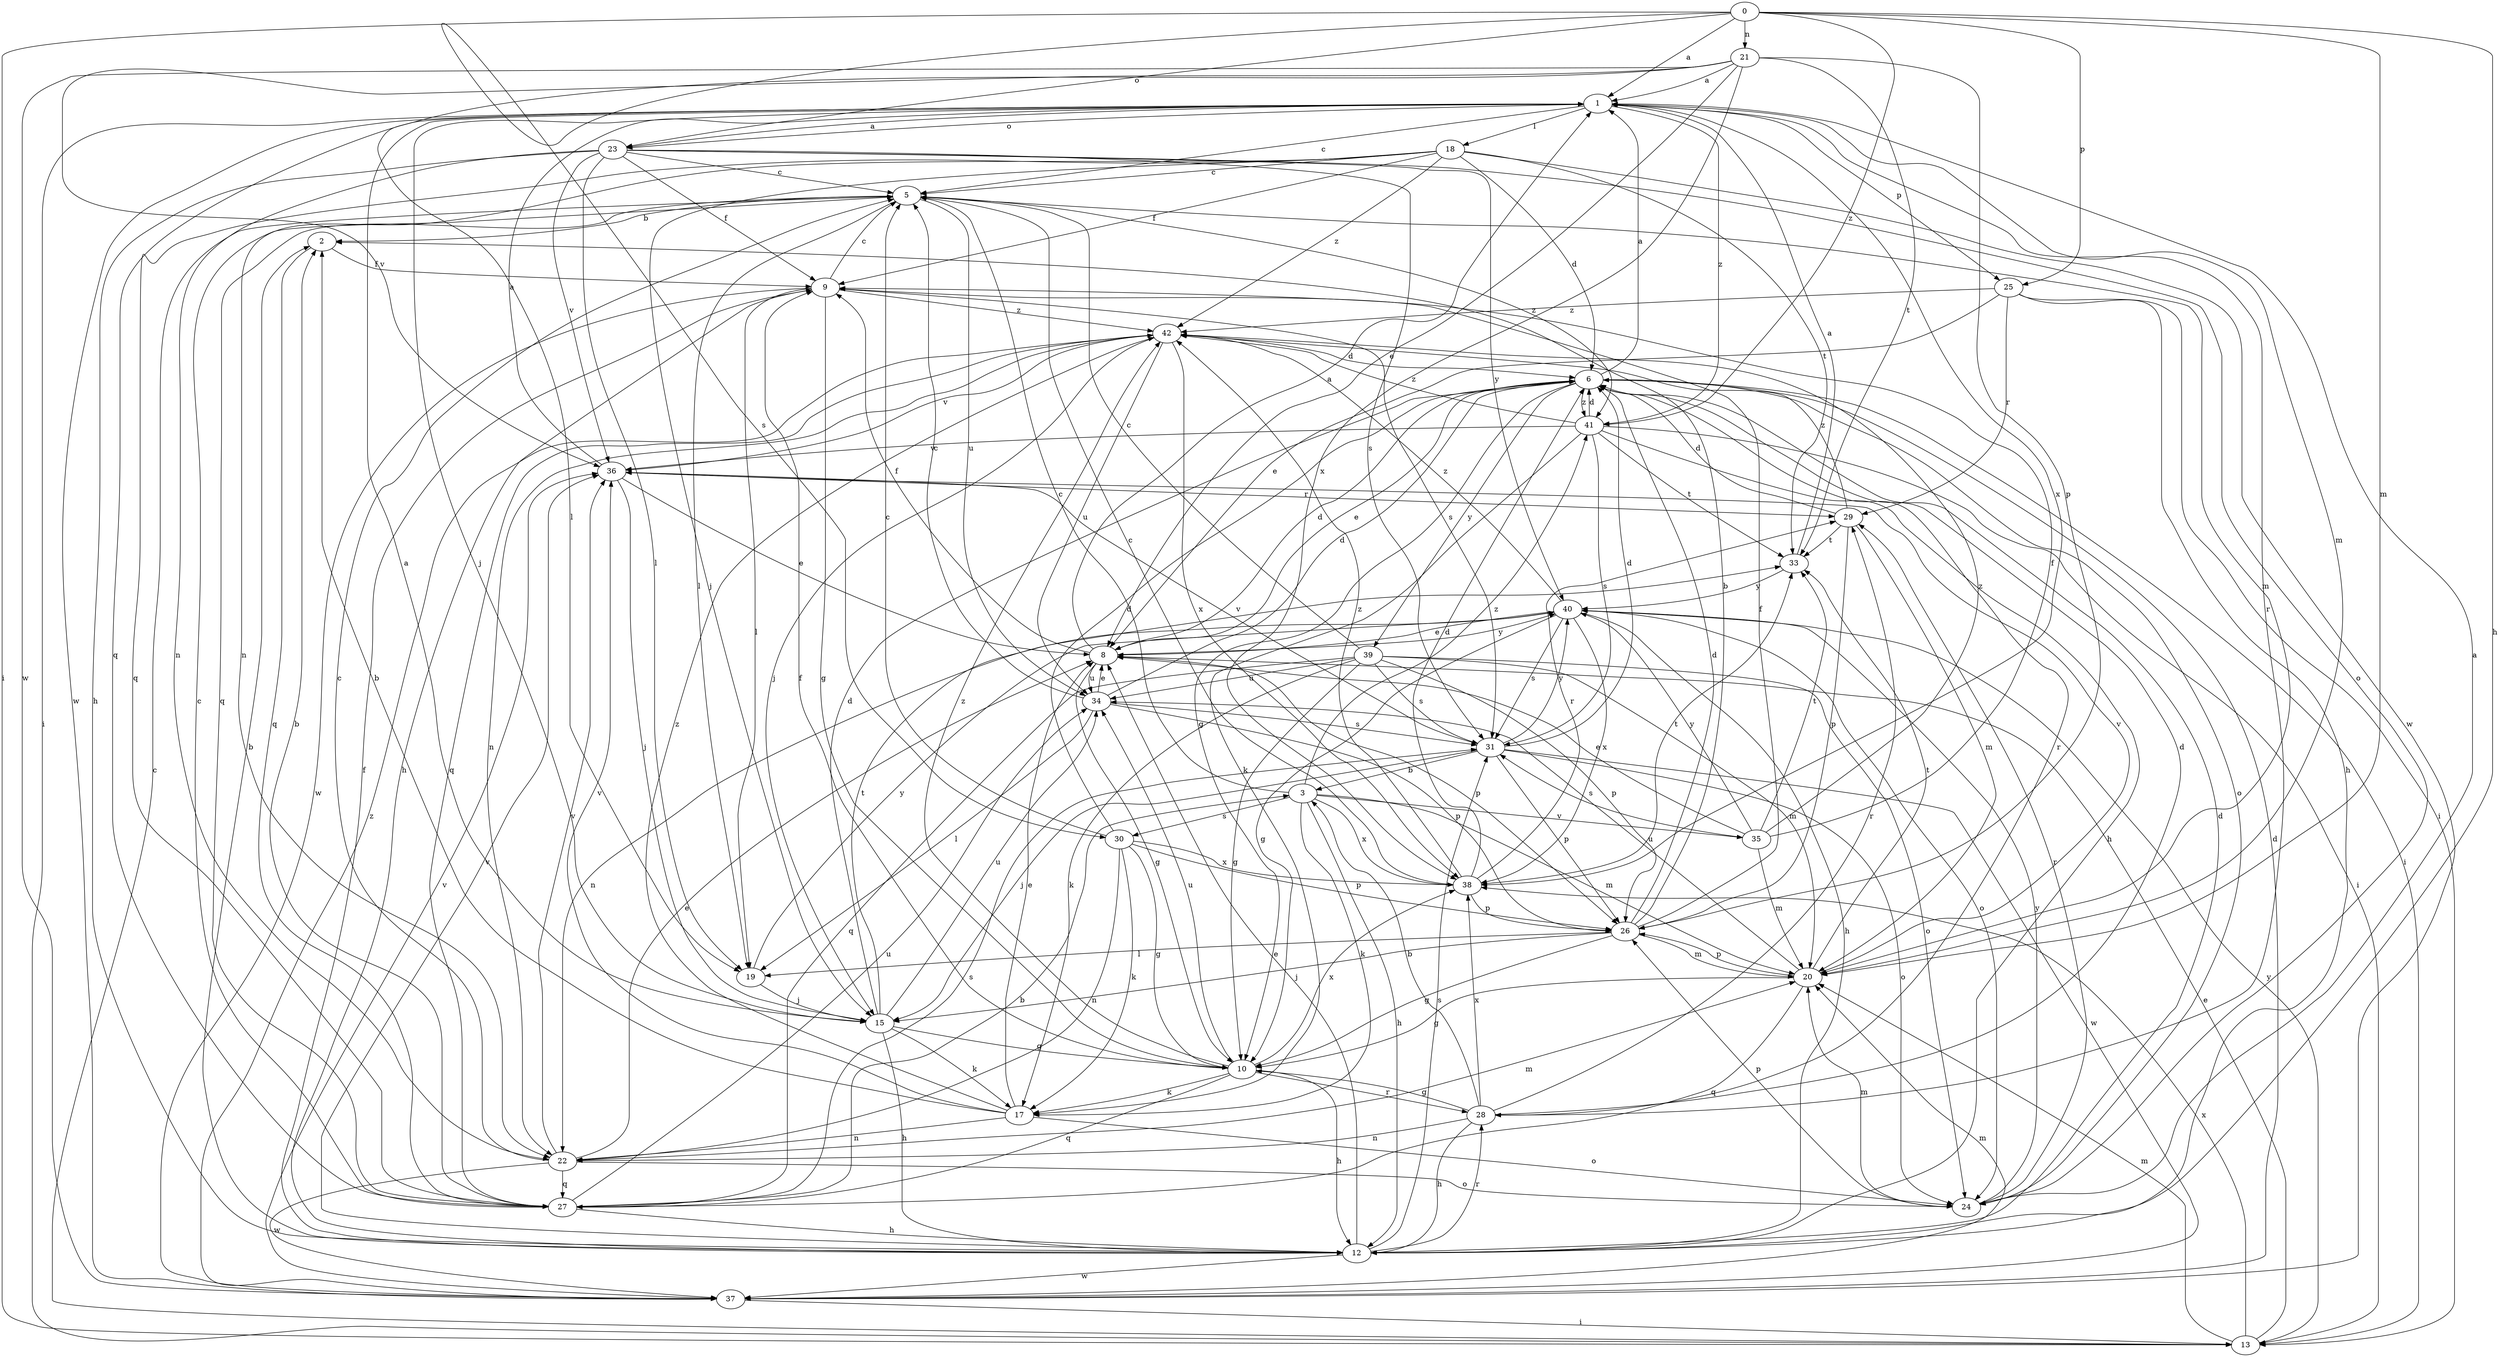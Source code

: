 strict digraph  {
0;
1;
2;
3;
5;
6;
8;
9;
10;
12;
13;
15;
17;
18;
19;
20;
21;
22;
23;
24;
25;
26;
27;
28;
29;
30;
31;
33;
34;
35;
36;
37;
38;
39;
40;
41;
42;
0 -> 1  [label=a];
0 -> 12  [label=h];
0 -> 13  [label=i];
0 -> 20  [label=m];
0 -> 21  [label=n];
0 -> 23  [label=o];
0 -> 25  [label=p];
0 -> 30  [label=s];
0 -> 41  [label=z];
1 -> 5  [label=c];
1 -> 13  [label=i];
1 -> 15  [label=j];
1 -> 18  [label=l];
1 -> 20  [label=m];
1 -> 23  [label=o];
1 -> 25  [label=p];
1 -> 27  [label=q];
1 -> 28  [label=r];
1 -> 37  [label=w];
1 -> 38  [label=x];
1 -> 41  [label=z];
2 -> 9  [label=f];
2 -> 27  [label=q];
3 -> 5  [label=c];
3 -> 12  [label=h];
3 -> 17  [label=k];
3 -> 20  [label=m];
3 -> 30  [label=s];
3 -> 35  [label=v];
3 -> 38  [label=x];
3 -> 41  [label=z];
5 -> 2  [label=b];
5 -> 19  [label=l];
5 -> 20  [label=m];
5 -> 27  [label=q];
5 -> 34  [label=u];
5 -> 41  [label=z];
6 -> 1  [label=a];
6 -> 8  [label=e];
6 -> 10  [label=g];
6 -> 13  [label=i];
6 -> 24  [label=o];
6 -> 28  [label=r];
6 -> 39  [label=y];
6 -> 41  [label=z];
8 -> 1  [label=a];
8 -> 6  [label=d];
8 -> 9  [label=f];
8 -> 10  [label=g];
8 -> 26  [label=p];
8 -> 34  [label=u];
8 -> 40  [label=y];
9 -> 5  [label=c];
9 -> 10  [label=g];
9 -> 12  [label=h];
9 -> 19  [label=l];
9 -> 31  [label=s];
9 -> 37  [label=w];
9 -> 42  [label=z];
10 -> 9  [label=f];
10 -> 12  [label=h];
10 -> 17  [label=k];
10 -> 27  [label=q];
10 -> 28  [label=r];
10 -> 34  [label=u];
10 -> 38  [label=x];
10 -> 42  [label=z];
12 -> 2  [label=b];
12 -> 6  [label=d];
12 -> 8  [label=e];
12 -> 9  [label=f];
12 -> 28  [label=r];
12 -> 31  [label=s];
12 -> 36  [label=v];
12 -> 37  [label=w];
13 -> 5  [label=c];
13 -> 8  [label=e];
13 -> 20  [label=m];
13 -> 38  [label=x];
13 -> 40  [label=y];
15 -> 1  [label=a];
15 -> 6  [label=d];
15 -> 10  [label=g];
15 -> 12  [label=h];
15 -> 17  [label=k];
15 -> 33  [label=t];
15 -> 34  [label=u];
17 -> 2  [label=b];
17 -> 8  [label=e];
17 -> 22  [label=n];
17 -> 24  [label=o];
17 -> 36  [label=v];
17 -> 42  [label=z];
18 -> 5  [label=c];
18 -> 6  [label=d];
18 -> 9  [label=f];
18 -> 15  [label=j];
18 -> 22  [label=n];
18 -> 27  [label=q];
18 -> 33  [label=t];
18 -> 37  [label=w];
18 -> 42  [label=z];
19 -> 15  [label=j];
19 -> 40  [label=y];
20 -> 10  [label=g];
20 -> 26  [label=p];
20 -> 27  [label=q];
20 -> 33  [label=t];
20 -> 34  [label=u];
20 -> 36  [label=v];
21 -> 1  [label=a];
21 -> 8  [label=e];
21 -> 19  [label=l];
21 -> 26  [label=p];
21 -> 33  [label=t];
21 -> 36  [label=v];
21 -> 37  [label=w];
21 -> 38  [label=x];
22 -> 5  [label=c];
22 -> 8  [label=e];
22 -> 20  [label=m];
22 -> 24  [label=o];
22 -> 27  [label=q];
22 -> 36  [label=v];
22 -> 37  [label=w];
23 -> 1  [label=a];
23 -> 5  [label=c];
23 -> 9  [label=f];
23 -> 12  [label=h];
23 -> 19  [label=l];
23 -> 22  [label=n];
23 -> 24  [label=o];
23 -> 31  [label=s];
23 -> 36  [label=v];
23 -> 40  [label=y];
24 -> 1  [label=a];
24 -> 20  [label=m];
24 -> 26  [label=p];
24 -> 29  [label=r];
24 -> 40  [label=y];
25 -> 8  [label=e];
25 -> 12  [label=h];
25 -> 13  [label=i];
25 -> 29  [label=r];
25 -> 42  [label=z];
26 -> 2  [label=b];
26 -> 6  [label=d];
26 -> 9  [label=f];
26 -> 10  [label=g];
26 -> 15  [label=j];
26 -> 19  [label=l];
26 -> 20  [label=m];
27 -> 2  [label=b];
27 -> 3  [label=b];
27 -> 5  [label=c];
27 -> 12  [label=h];
27 -> 31  [label=s];
27 -> 34  [label=u];
28 -> 3  [label=b];
28 -> 6  [label=d];
28 -> 10  [label=g];
28 -> 12  [label=h];
28 -> 22  [label=n];
28 -> 29  [label=r];
28 -> 38  [label=x];
29 -> 6  [label=d];
29 -> 20  [label=m];
29 -> 26  [label=p];
29 -> 33  [label=t];
29 -> 42  [label=z];
30 -> 5  [label=c];
30 -> 6  [label=d];
30 -> 10  [label=g];
30 -> 17  [label=k];
30 -> 22  [label=n];
30 -> 26  [label=p];
30 -> 38  [label=x];
31 -> 3  [label=b];
31 -> 6  [label=d];
31 -> 15  [label=j];
31 -> 24  [label=o];
31 -> 26  [label=p];
31 -> 36  [label=v];
31 -> 37  [label=w];
31 -> 40  [label=y];
33 -> 1  [label=a];
33 -> 40  [label=y];
34 -> 5  [label=c];
34 -> 6  [label=d];
34 -> 8  [label=e];
34 -> 19  [label=l];
34 -> 26  [label=p];
34 -> 31  [label=s];
35 -> 8  [label=e];
35 -> 9  [label=f];
35 -> 20  [label=m];
35 -> 31  [label=s];
35 -> 33  [label=t];
35 -> 40  [label=y];
35 -> 42  [label=z];
36 -> 1  [label=a];
36 -> 8  [label=e];
36 -> 15  [label=j];
36 -> 29  [label=r];
37 -> 6  [label=d];
37 -> 13  [label=i];
37 -> 20  [label=m];
37 -> 36  [label=v];
37 -> 42  [label=z];
38 -> 5  [label=c];
38 -> 6  [label=d];
38 -> 26  [label=p];
38 -> 29  [label=r];
38 -> 33  [label=t];
38 -> 42  [label=z];
39 -> 5  [label=c];
39 -> 10  [label=g];
39 -> 17  [label=k];
39 -> 20  [label=m];
39 -> 24  [label=o];
39 -> 26  [label=p];
39 -> 27  [label=q];
39 -> 31  [label=s];
39 -> 34  [label=u];
40 -> 8  [label=e];
40 -> 10  [label=g];
40 -> 12  [label=h];
40 -> 22  [label=n];
40 -> 24  [label=o];
40 -> 31  [label=s];
40 -> 38  [label=x];
40 -> 42  [label=z];
41 -> 6  [label=d];
41 -> 12  [label=h];
41 -> 13  [label=i];
41 -> 17  [label=k];
41 -> 31  [label=s];
41 -> 33  [label=t];
41 -> 36  [label=v];
41 -> 42  [label=z];
42 -> 6  [label=d];
42 -> 15  [label=j];
42 -> 22  [label=n];
42 -> 27  [label=q];
42 -> 34  [label=u];
42 -> 36  [label=v];
42 -> 38  [label=x];
}
